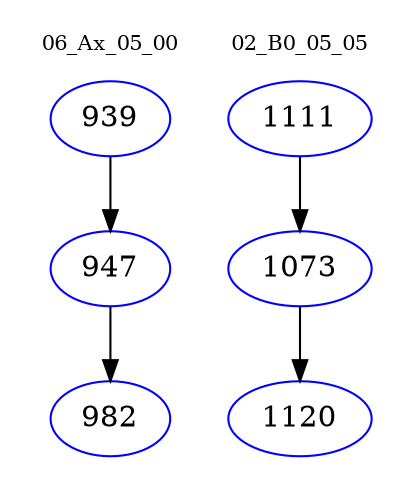 digraph{
subgraph cluster_0 {
color = white
label = "06_Ax_05_00";
fontsize=10;
T0_939 [label="939", color="blue"]
T0_939 -> T0_947 [color="black"]
T0_947 [label="947", color="blue"]
T0_947 -> T0_982 [color="black"]
T0_982 [label="982", color="blue"]
}
subgraph cluster_1 {
color = white
label = "02_B0_05_05";
fontsize=10;
T1_1111 [label="1111", color="blue"]
T1_1111 -> T1_1073 [color="black"]
T1_1073 [label="1073", color="blue"]
T1_1073 -> T1_1120 [color="black"]
T1_1120 [label="1120", color="blue"]
}
}
